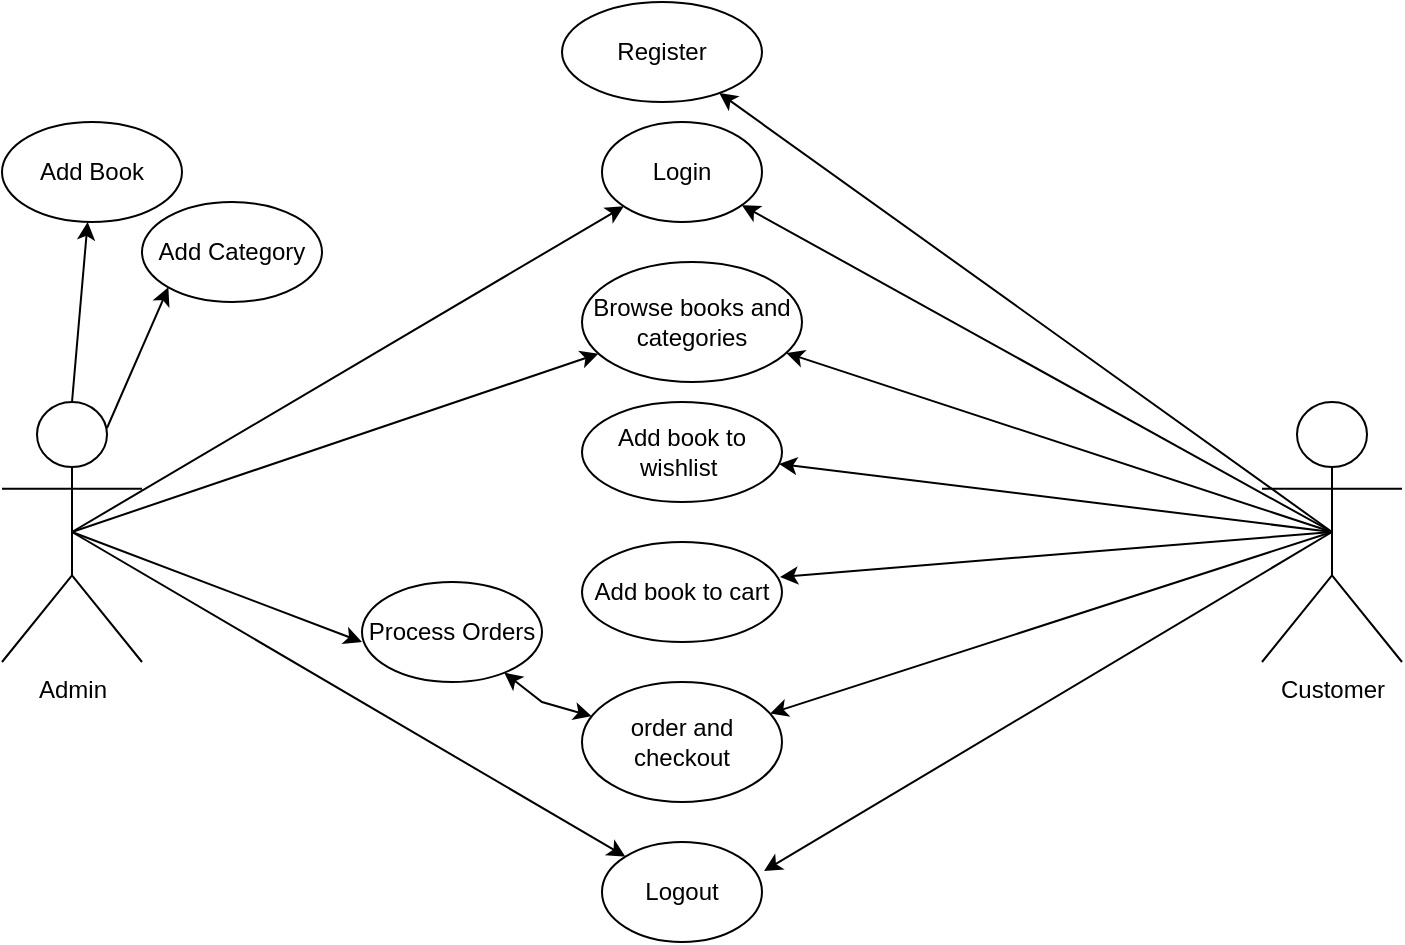 <mxfile version="20.5.3" type="device"><diagram id="tBdFNzXBfqZgGs7R9HuV" name="Page-1"><mxGraphModel dx="946" dy="504" grid="1" gridSize="10" guides="1" tooltips="1" connect="1" arrows="1" fold="1" page="1" pageScale="1" pageWidth="827" pageHeight="1169" math="0" shadow="0"><root><mxCell id="0"/><mxCell id="1" parent="0"/><mxCell id="bpuilZ7Bvq1qQAX4Dh7S-1" value="Admin" style="shape=umlActor;verticalLabelPosition=bottom;verticalAlign=top;html=1;outlineConnect=0;" vertex="1" parent="1"><mxGeometry x="60" y="240" width="70" height="130" as="geometry"/></mxCell><mxCell id="bpuilZ7Bvq1qQAX4Dh7S-5" value="Customer" style="shape=umlActor;verticalLabelPosition=bottom;verticalAlign=top;html=1;outlineConnect=0;" vertex="1" parent="1"><mxGeometry x="690" y="240" width="70" height="130" as="geometry"/></mxCell><mxCell id="bpuilZ7Bvq1qQAX4Dh7S-9" value="Login" style="ellipse;whiteSpace=wrap;html=1;" vertex="1" parent="1"><mxGeometry x="360" y="100" width="80" height="50" as="geometry"/></mxCell><mxCell id="bpuilZ7Bvq1qQAX4Dh7S-10" value="" style="endArrow=classic;html=1;rounded=0;exitX=0.5;exitY=0.5;exitDx=0;exitDy=0;exitPerimeter=0;" edge="1" parent="1" source="bpuilZ7Bvq1qQAX4Dh7S-5" target="bpuilZ7Bvq1qQAX4Dh7S-31"><mxGeometry width="50" height="50" relative="1" as="geometry"><mxPoint x="390" y="290" as="sourcePoint"/><mxPoint x="450" y="100" as="targetPoint"/></mxGeometry></mxCell><mxCell id="bpuilZ7Bvq1qQAX4Dh7S-11" value="Logout" style="ellipse;whiteSpace=wrap;html=1;" vertex="1" parent="1"><mxGeometry x="360" y="460" width="80" height="50" as="geometry"/></mxCell><mxCell id="bpuilZ7Bvq1qQAX4Dh7S-12" value="Add Book" style="ellipse;whiteSpace=wrap;html=1;" vertex="1" parent="1"><mxGeometry x="60" y="100" width="90" height="50" as="geometry"/></mxCell><mxCell id="bpuilZ7Bvq1qQAX4Dh7S-13" value="" style="endArrow=classic;html=1;rounded=0;exitX=0.5;exitY=0;exitDx=0;exitDy=0;exitPerimeter=0;" edge="1" parent="1" source="bpuilZ7Bvq1qQAX4Dh7S-1" target="bpuilZ7Bvq1qQAX4Dh7S-12"><mxGeometry width="50" height="50" relative="1" as="geometry"><mxPoint x="90" y="220" as="sourcePoint"/><mxPoint x="104.5" y="160" as="targetPoint"/><Array as="points"/></mxGeometry></mxCell><mxCell id="bpuilZ7Bvq1qQAX4Dh7S-14" value="" style="endArrow=classic;html=1;rounded=0;exitX=0.5;exitY=0.5;exitDx=0;exitDy=0;exitPerimeter=0;" edge="1" parent="1" source="bpuilZ7Bvq1qQAX4Dh7S-1"><mxGeometry width="50" height="50" relative="1" as="geometry"><mxPoint x="170" y="400" as="sourcePoint"/><mxPoint x="240" y="360" as="targetPoint"/></mxGeometry></mxCell><mxCell id="bpuilZ7Bvq1qQAX4Dh7S-15" value="Process Orders" style="ellipse;whiteSpace=wrap;html=1;" vertex="1" parent="1"><mxGeometry x="240" y="330" width="90" height="50" as="geometry"/></mxCell><mxCell id="bpuilZ7Bvq1qQAX4Dh7S-16" value="" style="endArrow=classic;html=1;rounded=0;exitX=0.5;exitY=0.5;exitDx=0;exitDy=0;exitPerimeter=0;" edge="1" parent="1" source="bpuilZ7Bvq1qQAX4Dh7S-1" target="bpuilZ7Bvq1qQAX4Dh7S-9"><mxGeometry width="50" height="50" relative="1" as="geometry"><mxPoint x="140" y="270" as="sourcePoint"/><mxPoint x="350" y="120" as="targetPoint"/></mxGeometry></mxCell><mxCell id="bpuilZ7Bvq1qQAX4Dh7S-17" value="" style="endArrow=classic;html=1;rounded=0;exitX=0.5;exitY=0.5;exitDx=0;exitDy=0;exitPerimeter=0;" edge="1" parent="1" source="bpuilZ7Bvq1qQAX4Dh7S-5" target="bpuilZ7Bvq1qQAX4Dh7S-18"><mxGeometry width="50" height="50" relative="1" as="geometry"><mxPoint x="720" y="310" as="sourcePoint"/><mxPoint x="440" y="160" as="targetPoint"/></mxGeometry></mxCell><mxCell id="bpuilZ7Bvq1qQAX4Dh7S-18" value="Add book to wishlist&amp;nbsp;" style="ellipse;whiteSpace=wrap;html=1;" vertex="1" parent="1"><mxGeometry x="350" y="240" width="100" height="50" as="geometry"/></mxCell><mxCell id="bpuilZ7Bvq1qQAX4Dh7S-19" value="Add book to cart" style="ellipse;whiteSpace=wrap;html=1;" vertex="1" parent="1"><mxGeometry x="350" y="310" width="100" height="50" as="geometry"/></mxCell><mxCell id="bpuilZ7Bvq1qQAX4Dh7S-20" value="" style="endArrow=classic;html=1;rounded=0;exitX=0.5;exitY=0.5;exitDx=0;exitDy=0;exitPerimeter=0;" edge="1" parent="1" source="bpuilZ7Bvq1qQAX4Dh7S-5" target="bpuilZ7Bvq1qQAX4Dh7S-29"><mxGeometry width="50" height="50" relative="1" as="geometry"><mxPoint x="697.31" y="318.01" as="sourcePoint"/><mxPoint x="463.998" y="209.995" as="targetPoint"/></mxGeometry></mxCell><mxCell id="bpuilZ7Bvq1qQAX4Dh7S-21" value="order and checkout" style="ellipse;whiteSpace=wrap;html=1;" vertex="1" parent="1"><mxGeometry x="350" y="380" width="100" height="60" as="geometry"/></mxCell><mxCell id="bpuilZ7Bvq1qQAX4Dh7S-22" style="edgeStyle=orthogonalEdgeStyle;rounded=0;orthogonalLoop=1;jettySize=auto;html=1;exitX=0.5;exitY=1;exitDx=0;exitDy=0;" edge="1" parent="1" source="bpuilZ7Bvq1qQAX4Dh7S-21" target="bpuilZ7Bvq1qQAX4Dh7S-21"><mxGeometry relative="1" as="geometry"/></mxCell><mxCell id="bpuilZ7Bvq1qQAX4Dh7S-24" value="" style="endArrow=classic;html=1;rounded=0;entryX=0.99;entryY=0.35;entryDx=0;entryDy=0;entryPerimeter=0;exitX=0.5;exitY=0.5;exitDx=0;exitDy=0;exitPerimeter=0;" edge="1" parent="1" source="bpuilZ7Bvq1qQAX4Dh7S-5" target="bpuilZ7Bvq1qQAX4Dh7S-19"><mxGeometry width="50" height="50" relative="1" as="geometry"><mxPoint x="716" y="322.26" as="sourcePoint"/><mxPoint x="480" y="270" as="targetPoint"/></mxGeometry></mxCell><mxCell id="bpuilZ7Bvq1qQAX4Dh7S-29" value="Browse books and categories" style="ellipse;whiteSpace=wrap;html=1;" vertex="1" parent="1"><mxGeometry x="350" y="170" width="110" height="60" as="geometry"/></mxCell><mxCell id="bpuilZ7Bvq1qQAX4Dh7S-31" value="Register" style="ellipse;whiteSpace=wrap;html=1;" vertex="1" parent="1"><mxGeometry x="340" y="40" width="100" height="50" as="geometry"/></mxCell><mxCell id="bpuilZ7Bvq1qQAX4Dh7S-34" value="Add Category" style="ellipse;whiteSpace=wrap;html=1;" vertex="1" parent="1"><mxGeometry x="130" y="140" width="90" height="50" as="geometry"/></mxCell><mxCell id="bpuilZ7Bvq1qQAX4Dh7S-35" value="" style="endArrow=classic;html=1;rounded=0;entryX=0;entryY=1;entryDx=0;entryDy=0;exitX=0.75;exitY=0.1;exitDx=0;exitDy=0;exitPerimeter=0;" edge="1" parent="1" source="bpuilZ7Bvq1qQAX4Dh7S-1" target="bpuilZ7Bvq1qQAX4Dh7S-34"><mxGeometry width="50" height="50" relative="1" as="geometry"><mxPoint x="120" y="230" as="sourcePoint"/><mxPoint x="130" y="200" as="targetPoint"/><Array as="points"/></mxGeometry></mxCell><mxCell id="bpuilZ7Bvq1qQAX4Dh7S-37" value="" style="endArrow=classic;html=1;rounded=0;exitX=0.5;exitY=0.5;exitDx=0;exitDy=0;exitPerimeter=0;" edge="1" parent="1" source="bpuilZ7Bvq1qQAX4Dh7S-1" target="bpuilZ7Bvq1qQAX4Dh7S-29"><mxGeometry width="50" height="50" relative="1" as="geometry"><mxPoint x="100" y="310" as="sourcePoint"/><mxPoint x="380.917" y="152.164" as="targetPoint"/></mxGeometry></mxCell><mxCell id="bpuilZ7Bvq1qQAX4Dh7S-38" value="" style="endArrow=classic;html=1;rounded=0;exitX=0.5;exitY=0.5;exitDx=0;exitDy=0;exitPerimeter=0;" edge="1" parent="1" source="bpuilZ7Bvq1qQAX4Dh7S-5" target="bpuilZ7Bvq1qQAX4Dh7S-9"><mxGeometry width="50" height="50" relative="1" as="geometry"><mxPoint x="735" y="315" as="sourcePoint"/><mxPoint x="428.616" y="95.501" as="targetPoint"/></mxGeometry></mxCell><mxCell id="bpuilZ7Bvq1qQAX4Dh7S-39" value="" style="endArrow=classic;startArrow=classic;html=1;rounded=0;" edge="1" parent="1" source="bpuilZ7Bvq1qQAX4Dh7S-15" target="bpuilZ7Bvq1qQAX4Dh7S-21"><mxGeometry width="50" height="50" relative="1" as="geometry"><mxPoint x="390" y="310" as="sourcePoint"/><mxPoint x="440" y="260" as="targetPoint"/><Array as="points"><mxPoint x="330" y="390"/></Array></mxGeometry></mxCell><mxCell id="bpuilZ7Bvq1qQAX4Dh7S-40" value="" style="endArrow=classic;html=1;rounded=0;entryX=1.013;entryY=0.29;entryDx=0;entryDy=0;entryPerimeter=0;exitX=0.5;exitY=0.5;exitDx=0;exitDy=0;exitPerimeter=0;" edge="1" parent="1" source="bpuilZ7Bvq1qQAX4Dh7S-5" target="bpuilZ7Bvq1qQAX4Dh7S-11"><mxGeometry width="50" height="50" relative="1" as="geometry"><mxPoint x="720" y="310" as="sourcePoint"/><mxPoint x="459" y="337.5" as="targetPoint"/></mxGeometry></mxCell><mxCell id="bpuilZ7Bvq1qQAX4Dh7S-41" value="" style="endArrow=classic;html=1;rounded=0;exitX=0.5;exitY=0.5;exitDx=0;exitDy=0;exitPerimeter=0;" edge="1" parent="1" source="bpuilZ7Bvq1qQAX4Dh7S-5" target="bpuilZ7Bvq1qQAX4Dh7S-21"><mxGeometry width="50" height="50" relative="1" as="geometry"><mxPoint x="720" y="310" as="sourcePoint"/><mxPoint x="451.04" y="484.5" as="targetPoint"/></mxGeometry></mxCell><mxCell id="bpuilZ7Bvq1qQAX4Dh7S-42" value="" style="endArrow=classic;html=1;rounded=0;exitX=0.5;exitY=0.5;exitDx=0;exitDy=0;exitPerimeter=0;entryX=0;entryY=0;entryDx=0;entryDy=0;" edge="1" parent="1" source="bpuilZ7Bvq1qQAX4Dh7S-1" target="bpuilZ7Bvq1qQAX4Dh7S-11"><mxGeometry width="50" height="50" relative="1" as="geometry"><mxPoint x="105" y="315" as="sourcePoint"/><mxPoint x="368.276" y="225.826" as="targetPoint"/></mxGeometry></mxCell></root></mxGraphModel></diagram></mxfile>